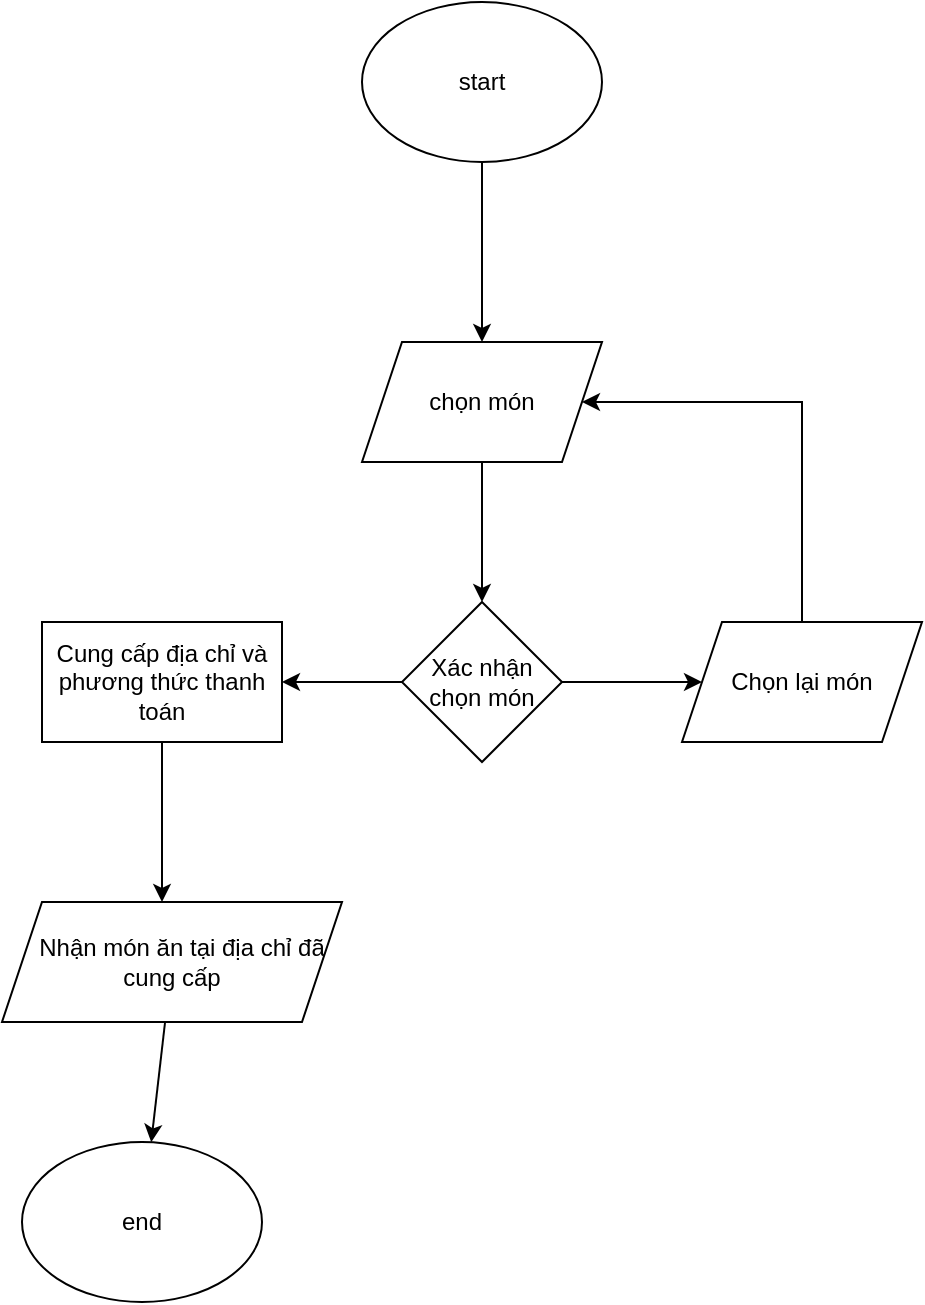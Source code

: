 <mxfile version="28.2.3">
  <diagram name="Trang-1" id="FHnisxPVvG0NzuaJt_NG">
    <mxGraphModel dx="1042" dy="527" grid="1" gridSize="10" guides="1" tooltips="1" connect="1" arrows="1" fold="1" page="1" pageScale="1" pageWidth="827" pageHeight="1169" math="0" shadow="0">
      <root>
        <mxCell id="0" />
        <mxCell id="1" parent="0" />
        <mxCell id="xlEnbBvbEmKkMg_4plet-5" value="" style="edgeStyle=orthogonalEdgeStyle;rounded=0;orthogonalLoop=1;jettySize=auto;html=1;" parent="1" source="xlEnbBvbEmKkMg_4plet-1" target="xlEnbBvbEmKkMg_4plet-4" edge="1">
          <mxGeometry relative="1" as="geometry" />
        </mxCell>
        <mxCell id="xlEnbBvbEmKkMg_4plet-1" value="start" style="ellipse;whiteSpace=wrap;html=1;" parent="1" vertex="1">
          <mxGeometry x="340" y="20" width="120" height="80" as="geometry" />
        </mxCell>
        <mxCell id="LwkcQNN0YSsaFECB714L-6" value="" style="edgeStyle=orthogonalEdgeStyle;rounded=0;orthogonalLoop=1;jettySize=auto;html=1;" edge="1" parent="1" source="xlEnbBvbEmKkMg_4plet-4" target="LwkcQNN0YSsaFECB714L-5">
          <mxGeometry relative="1" as="geometry" />
        </mxCell>
        <mxCell id="xlEnbBvbEmKkMg_4plet-4" value="chọn món" style="shape=parallelogram;perimeter=parallelogramPerimeter;whiteSpace=wrap;html=1;fixedSize=1;" parent="1" vertex="1">
          <mxGeometry x="340" y="190" width="120" height="60" as="geometry" />
        </mxCell>
        <mxCell id="LwkcQNN0YSsaFECB714L-8" value="" style="edgeStyle=orthogonalEdgeStyle;rounded=0;orthogonalLoop=1;jettySize=auto;html=1;" edge="1" parent="1" source="LwkcQNN0YSsaFECB714L-5" target="LwkcQNN0YSsaFECB714L-7">
          <mxGeometry relative="1" as="geometry" />
        </mxCell>
        <mxCell id="LwkcQNN0YSsaFECB714L-10" value="" style="edgeStyle=orthogonalEdgeStyle;rounded=0;orthogonalLoop=1;jettySize=auto;html=1;" edge="1" parent="1" source="LwkcQNN0YSsaFECB714L-5" target="LwkcQNN0YSsaFECB714L-9">
          <mxGeometry relative="1" as="geometry" />
        </mxCell>
        <mxCell id="LwkcQNN0YSsaFECB714L-5" value="Xác nhận chọn món" style="rhombus;whiteSpace=wrap;html=1;" vertex="1" parent="1">
          <mxGeometry x="360" y="320" width="80" height="80" as="geometry" />
        </mxCell>
        <mxCell id="LwkcQNN0YSsaFECB714L-7" value="Chọn lại món" style="shape=parallelogram;perimeter=parallelogramPerimeter;whiteSpace=wrap;html=1;fixedSize=1;" vertex="1" parent="1">
          <mxGeometry x="500" y="330" width="120" height="60" as="geometry" />
        </mxCell>
        <mxCell id="LwkcQNN0YSsaFECB714L-12" value="" style="edgeStyle=orthogonalEdgeStyle;rounded=0;orthogonalLoop=1;jettySize=auto;html=1;" edge="1" parent="1" source="LwkcQNN0YSsaFECB714L-9" target="LwkcQNN0YSsaFECB714L-11">
          <mxGeometry relative="1" as="geometry">
            <Array as="points">
              <mxPoint x="240" y="450" />
              <mxPoint x="240" y="450" />
            </Array>
          </mxGeometry>
        </mxCell>
        <mxCell id="LwkcQNN0YSsaFECB714L-9" value="Cung cấp địa chỉ và phương thức thanh toán" style="whiteSpace=wrap;html=1;" vertex="1" parent="1">
          <mxGeometry x="180" y="330" width="120" height="60" as="geometry" />
        </mxCell>
        <mxCell id="LwkcQNN0YSsaFECB714L-11" value="&amp;nbsp; &amp;nbsp;Nhận món ăn tại địa chỉ đã cung cấp" style="shape=parallelogram;perimeter=parallelogramPerimeter;whiteSpace=wrap;html=1;fixedSize=1;align=center;size=20;" vertex="1" parent="1">
          <mxGeometry x="160" y="470" width="170" height="60" as="geometry" />
        </mxCell>
        <mxCell id="LwkcQNN0YSsaFECB714L-13" value="end" style="ellipse;whiteSpace=wrap;html=1;" vertex="1" parent="1">
          <mxGeometry x="170" y="590" width="120" height="80" as="geometry" />
        </mxCell>
        <mxCell id="LwkcQNN0YSsaFECB714L-14" value="" style="endArrow=classic;html=1;rounded=0;" edge="1" parent="1" source="LwkcQNN0YSsaFECB714L-11" target="LwkcQNN0YSsaFECB714L-13">
          <mxGeometry width="50" height="50" relative="1" as="geometry">
            <mxPoint x="390" y="500" as="sourcePoint" />
            <mxPoint x="440" y="450" as="targetPoint" />
          </mxGeometry>
        </mxCell>
        <mxCell id="LwkcQNN0YSsaFECB714L-15" value="" style="endArrow=classic;html=1;rounded=0;" edge="1" parent="1" source="LwkcQNN0YSsaFECB714L-7" target="xlEnbBvbEmKkMg_4plet-4">
          <mxGeometry width="50" height="50" relative="1" as="geometry">
            <mxPoint x="390" y="400" as="sourcePoint" />
            <mxPoint x="440" y="350" as="targetPoint" />
            <Array as="points">
              <mxPoint x="560" y="220" />
            </Array>
          </mxGeometry>
        </mxCell>
      </root>
    </mxGraphModel>
  </diagram>
</mxfile>
